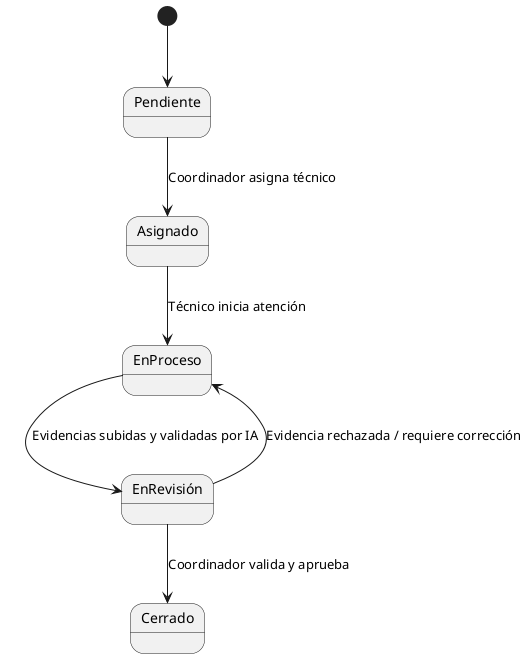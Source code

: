 @startuml Diagrama de estados
[*] --> Pendiente
Pendiente --> Asignado : Coordinador asigna técnico
Asignado --> EnProceso : Técnico inicia atención
EnProceso --> EnRevisión : Evidencias subidas y validadas por IA
EnRevisión --> Cerrado : Coordinador valida y aprueba
EnRevisión --> EnProceso : Evidencia rechazada / requiere corrección
@enduml